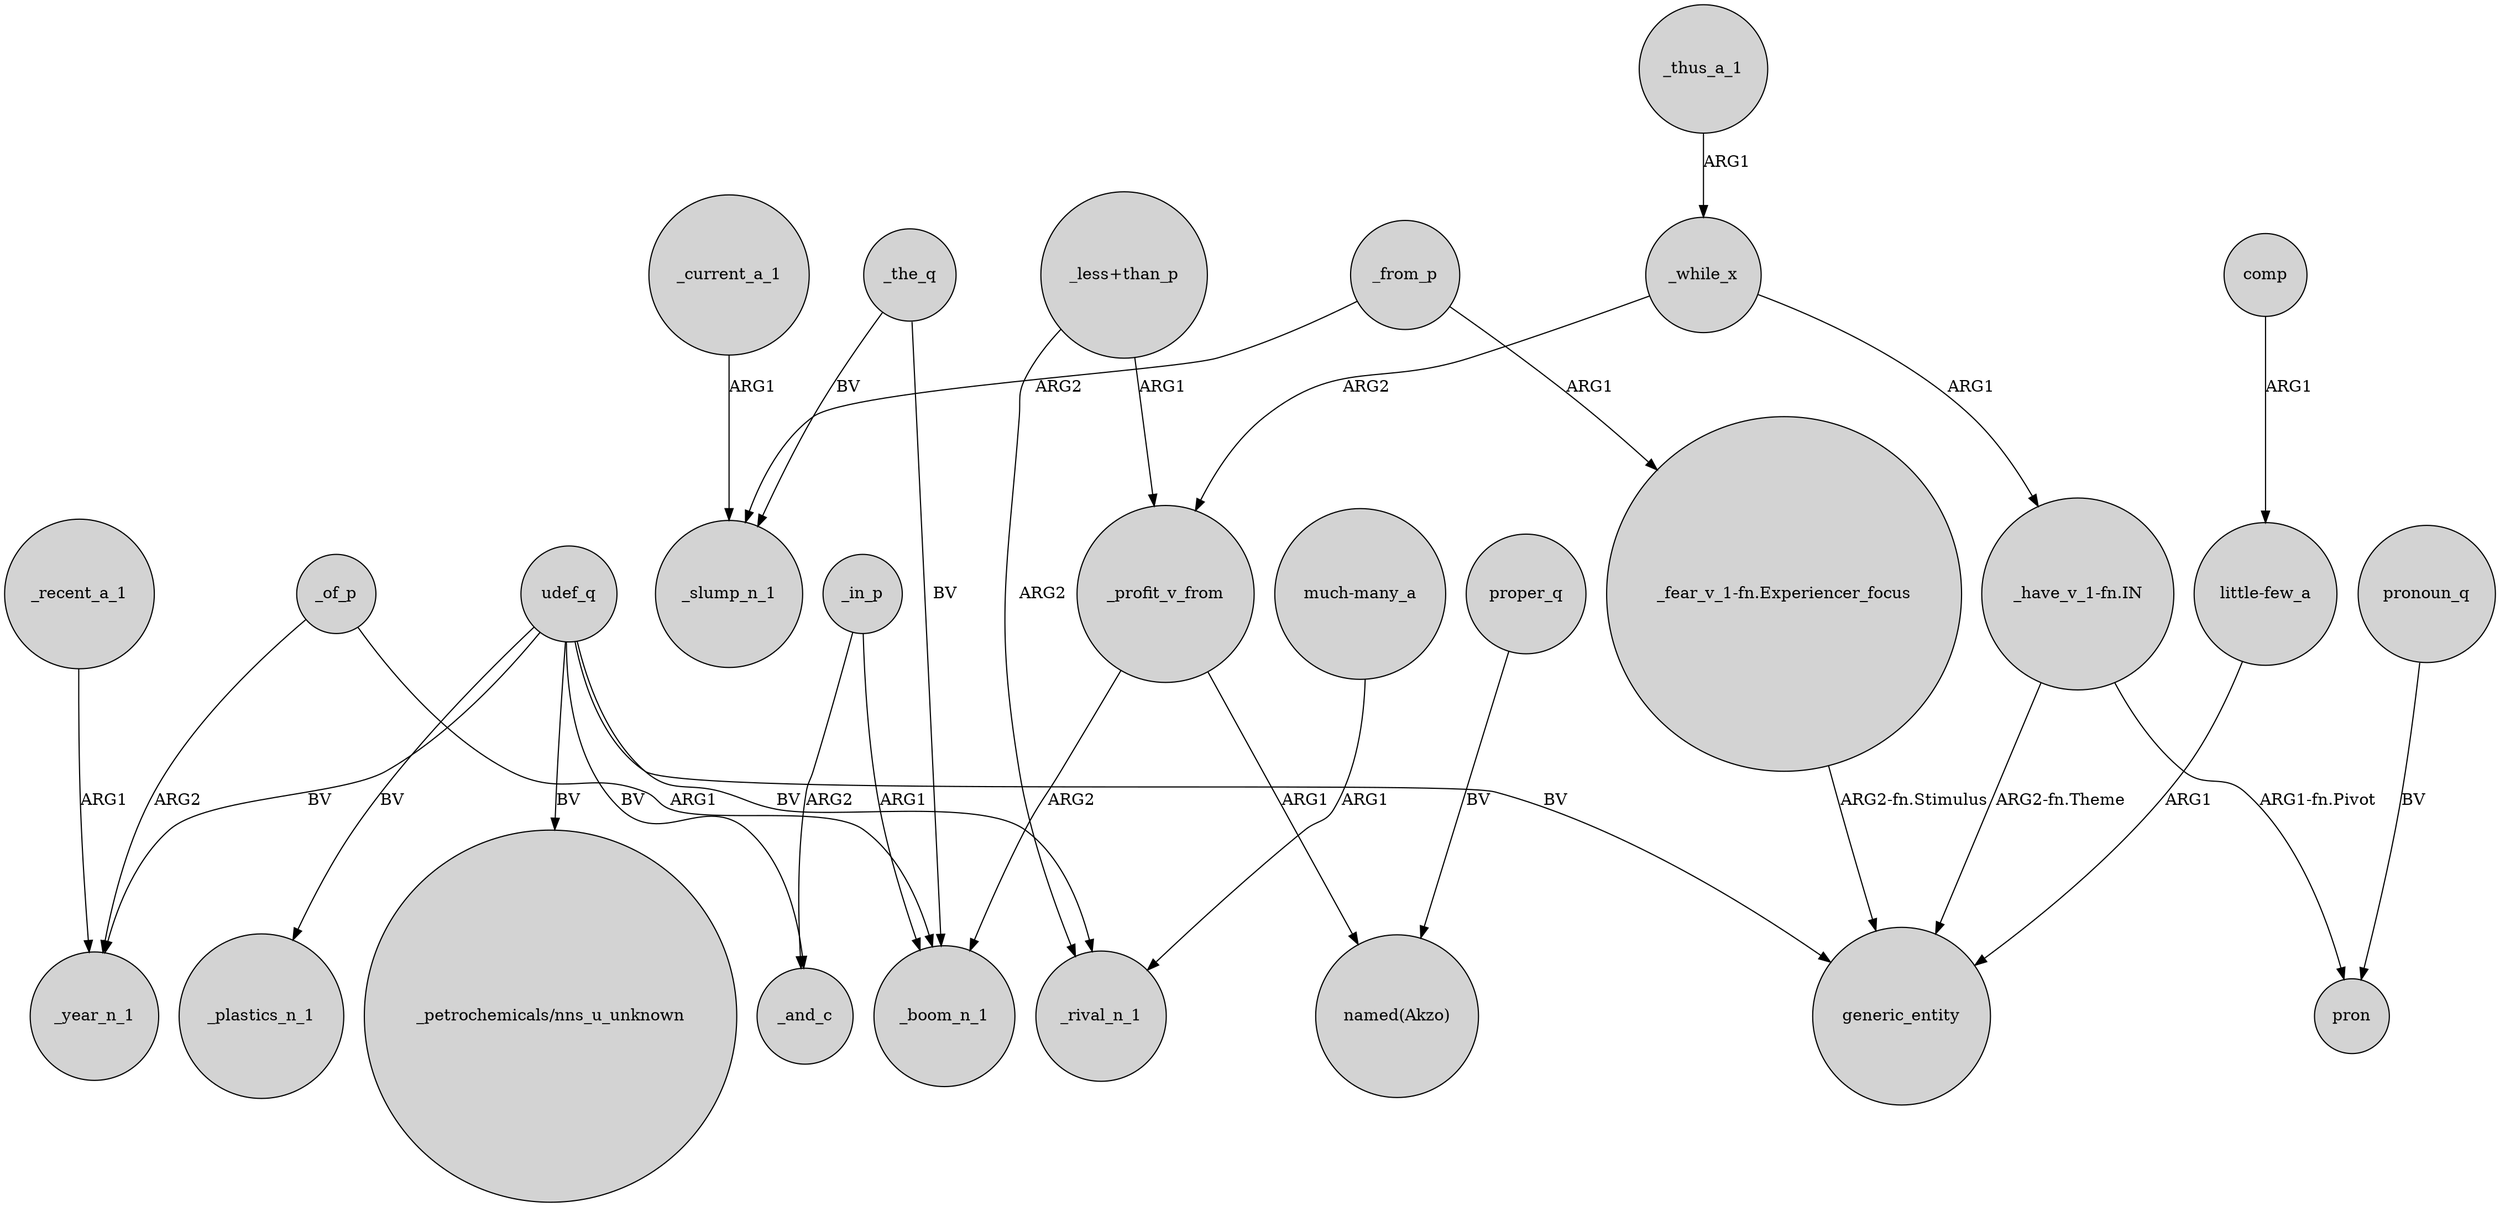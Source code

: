 digraph {
	node [shape=circle style=filled]
	"_fear_v_1-fn.Experiencer_focus" -> generic_entity [label="ARG2-fn.Stimulus"]
	_the_q -> _boom_n_1 [label=BV]
	_the_q -> _slump_n_1 [label=BV]
	udef_q -> generic_entity [label=BV]
	"_less+than_p" -> _profit_v_from [label=ARG1]
	_profit_v_from -> "named(Akzo)" [label=ARG1]
	_of_p -> _year_n_1 [label=ARG2]
	_while_x -> "_have_v_1-fn.IN" [label=ARG1]
	"much-many_a" -> _rival_n_1 [label=ARG1]
	udef_q -> _plastics_n_1 [label=BV]
	proper_q -> "named(Akzo)" [label=BV]
	"_have_v_1-fn.IN" -> pron [label="ARG1-fn.Pivot"]
	udef_q -> "_petrochemicals/nns_u_unknown" [label=BV]
	_current_a_1 -> _slump_n_1 [label=ARG1]
	_from_p -> _slump_n_1 [label=ARG2]
	pronoun_q -> pron [label=BV]
	"_have_v_1-fn.IN" -> generic_entity [label="ARG2-fn.Theme"]
	_thus_a_1 -> _while_x [label=ARG1]
	_in_p -> _boom_n_1 [label=ARG1]
	_recent_a_1 -> _year_n_1 [label=ARG1]
	"_less+than_p" -> _rival_n_1 [label=ARG2]
	_of_p -> _boom_n_1 [label=ARG1]
	comp -> "little-few_a" [label=ARG1]
	_profit_v_from -> _boom_n_1 [label=ARG2]
	udef_q -> _rival_n_1 [label=BV]
	udef_q -> _year_n_1 [label=BV]
	_while_x -> _profit_v_from [label=ARG2]
	udef_q -> _and_c [label=BV]
	_in_p -> _and_c [label=ARG2]
	"little-few_a" -> generic_entity [label=ARG1]
	_from_p -> "_fear_v_1-fn.Experiencer_focus" [label=ARG1]
}

